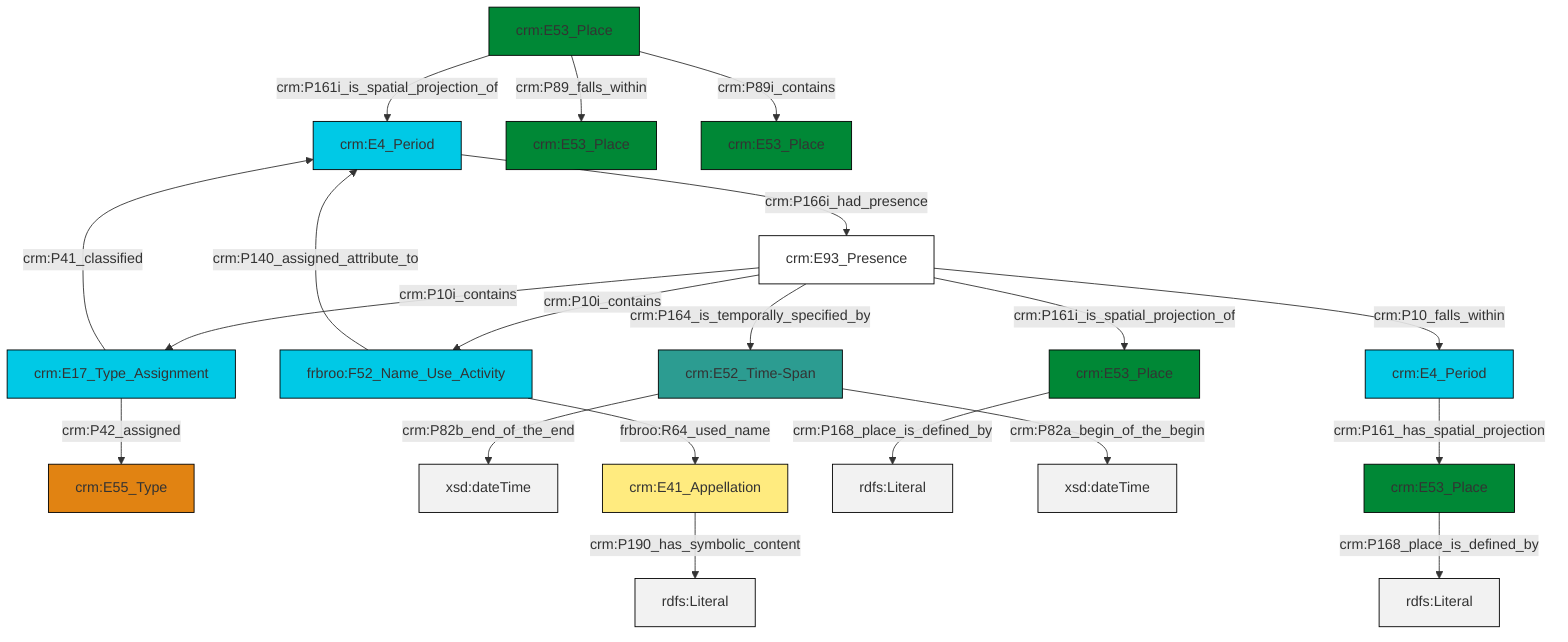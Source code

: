 graph TD
classDef Literal fill:#f2f2f2,stroke:#000000;
classDef CRM_Entity fill:#FFFFFF,stroke:#000000;
classDef Temporal_Entity fill:#00C9E6, stroke:#000000;
classDef Type fill:#E18312, stroke:#000000;
classDef Time-Span fill:#2C9C91, stroke:#000000;
classDef Appellation fill:#FFEB7F, stroke:#000000;
classDef Place fill:#008836, stroke:#000000;
classDef Persistent_Item fill:#B266B2, stroke:#000000;
classDef Conceptual_Object fill:#FFD700, stroke:#000000;
classDef Physical_Thing fill:#D2B48C, stroke:#000000;
classDef Actor fill:#f58aad, stroke:#000000;
classDef PC_Classes fill:#4ce600, stroke:#000000;
classDef Multi fill:#cccccc,stroke:#000000;

6["crm:E52_Time-Span"]:::Time-Span -->|crm:P82b_end_of_the_end| 7[xsd:dateTime]:::Literal
0["crm:E53_Place"]:::Place -->|crm:P161i_is_spatial_projection_of| 8["crm:E4_Period"]:::Temporal_Entity
0["crm:E53_Place"]:::Place -->|crm:P89_falls_within| 9["crm:E53_Place"]:::Place
11["crm:E17_Type_Assignment"]:::Temporal_Entity -->|crm:P41_classified| 8["crm:E4_Period"]:::Temporal_Entity
2["frbroo:F52_Name_Use_Activity"]:::Temporal_Entity -->|frbroo:R64_used_name| 12["crm:E41_Appellation"]:::Appellation
8["crm:E4_Period"]:::Temporal_Entity -->|crm:P166i_had_presence| 13["crm:E93_Presence"]:::CRM_Entity
14["crm:E53_Place"]:::Place -->|crm:P168_place_is_defined_by| 15[rdfs:Literal]:::Literal
13["crm:E93_Presence"]:::CRM_Entity -->|crm:P10i_contains| 2["frbroo:F52_Name_Use_Activity"]:::Temporal_Entity
12["crm:E41_Appellation"]:::Appellation -->|crm:P190_has_symbolic_content| 20[rdfs:Literal]:::Literal
11["crm:E17_Type_Assignment"]:::Temporal_Entity -->|crm:P42_assigned| 4["crm:E55_Type"]:::Type
0["crm:E53_Place"]:::Place -->|crm:P89i_contains| 21["crm:E53_Place"]:::Place
6["crm:E52_Time-Span"]:::Time-Span -->|crm:P82a_begin_of_the_begin| 22[xsd:dateTime]:::Literal
17["crm:E4_Period"]:::Temporal_Entity -->|crm:P161_has_spatial_projection| 24["crm:E53_Place"]:::Place
13["crm:E93_Presence"]:::CRM_Entity -->|crm:P164_is_temporally_specified_by| 6["crm:E52_Time-Span"]:::Time-Span
24["crm:E53_Place"]:::Place -->|crm:P168_place_is_defined_by| 26[rdfs:Literal]:::Literal
13["crm:E93_Presence"]:::CRM_Entity -->|crm:P161i_is_spatial_projection_of| 14["crm:E53_Place"]:::Place
13["crm:E93_Presence"]:::CRM_Entity -->|crm:P10i_contains| 11["crm:E17_Type_Assignment"]:::Temporal_Entity
2["frbroo:F52_Name_Use_Activity"]:::Temporal_Entity -->|crm:P140_assigned_attribute_to| 8["crm:E4_Period"]:::Temporal_Entity
13["crm:E93_Presence"]:::CRM_Entity -->|crm:P10_falls_within| 17["crm:E4_Period"]:::Temporal_Entity